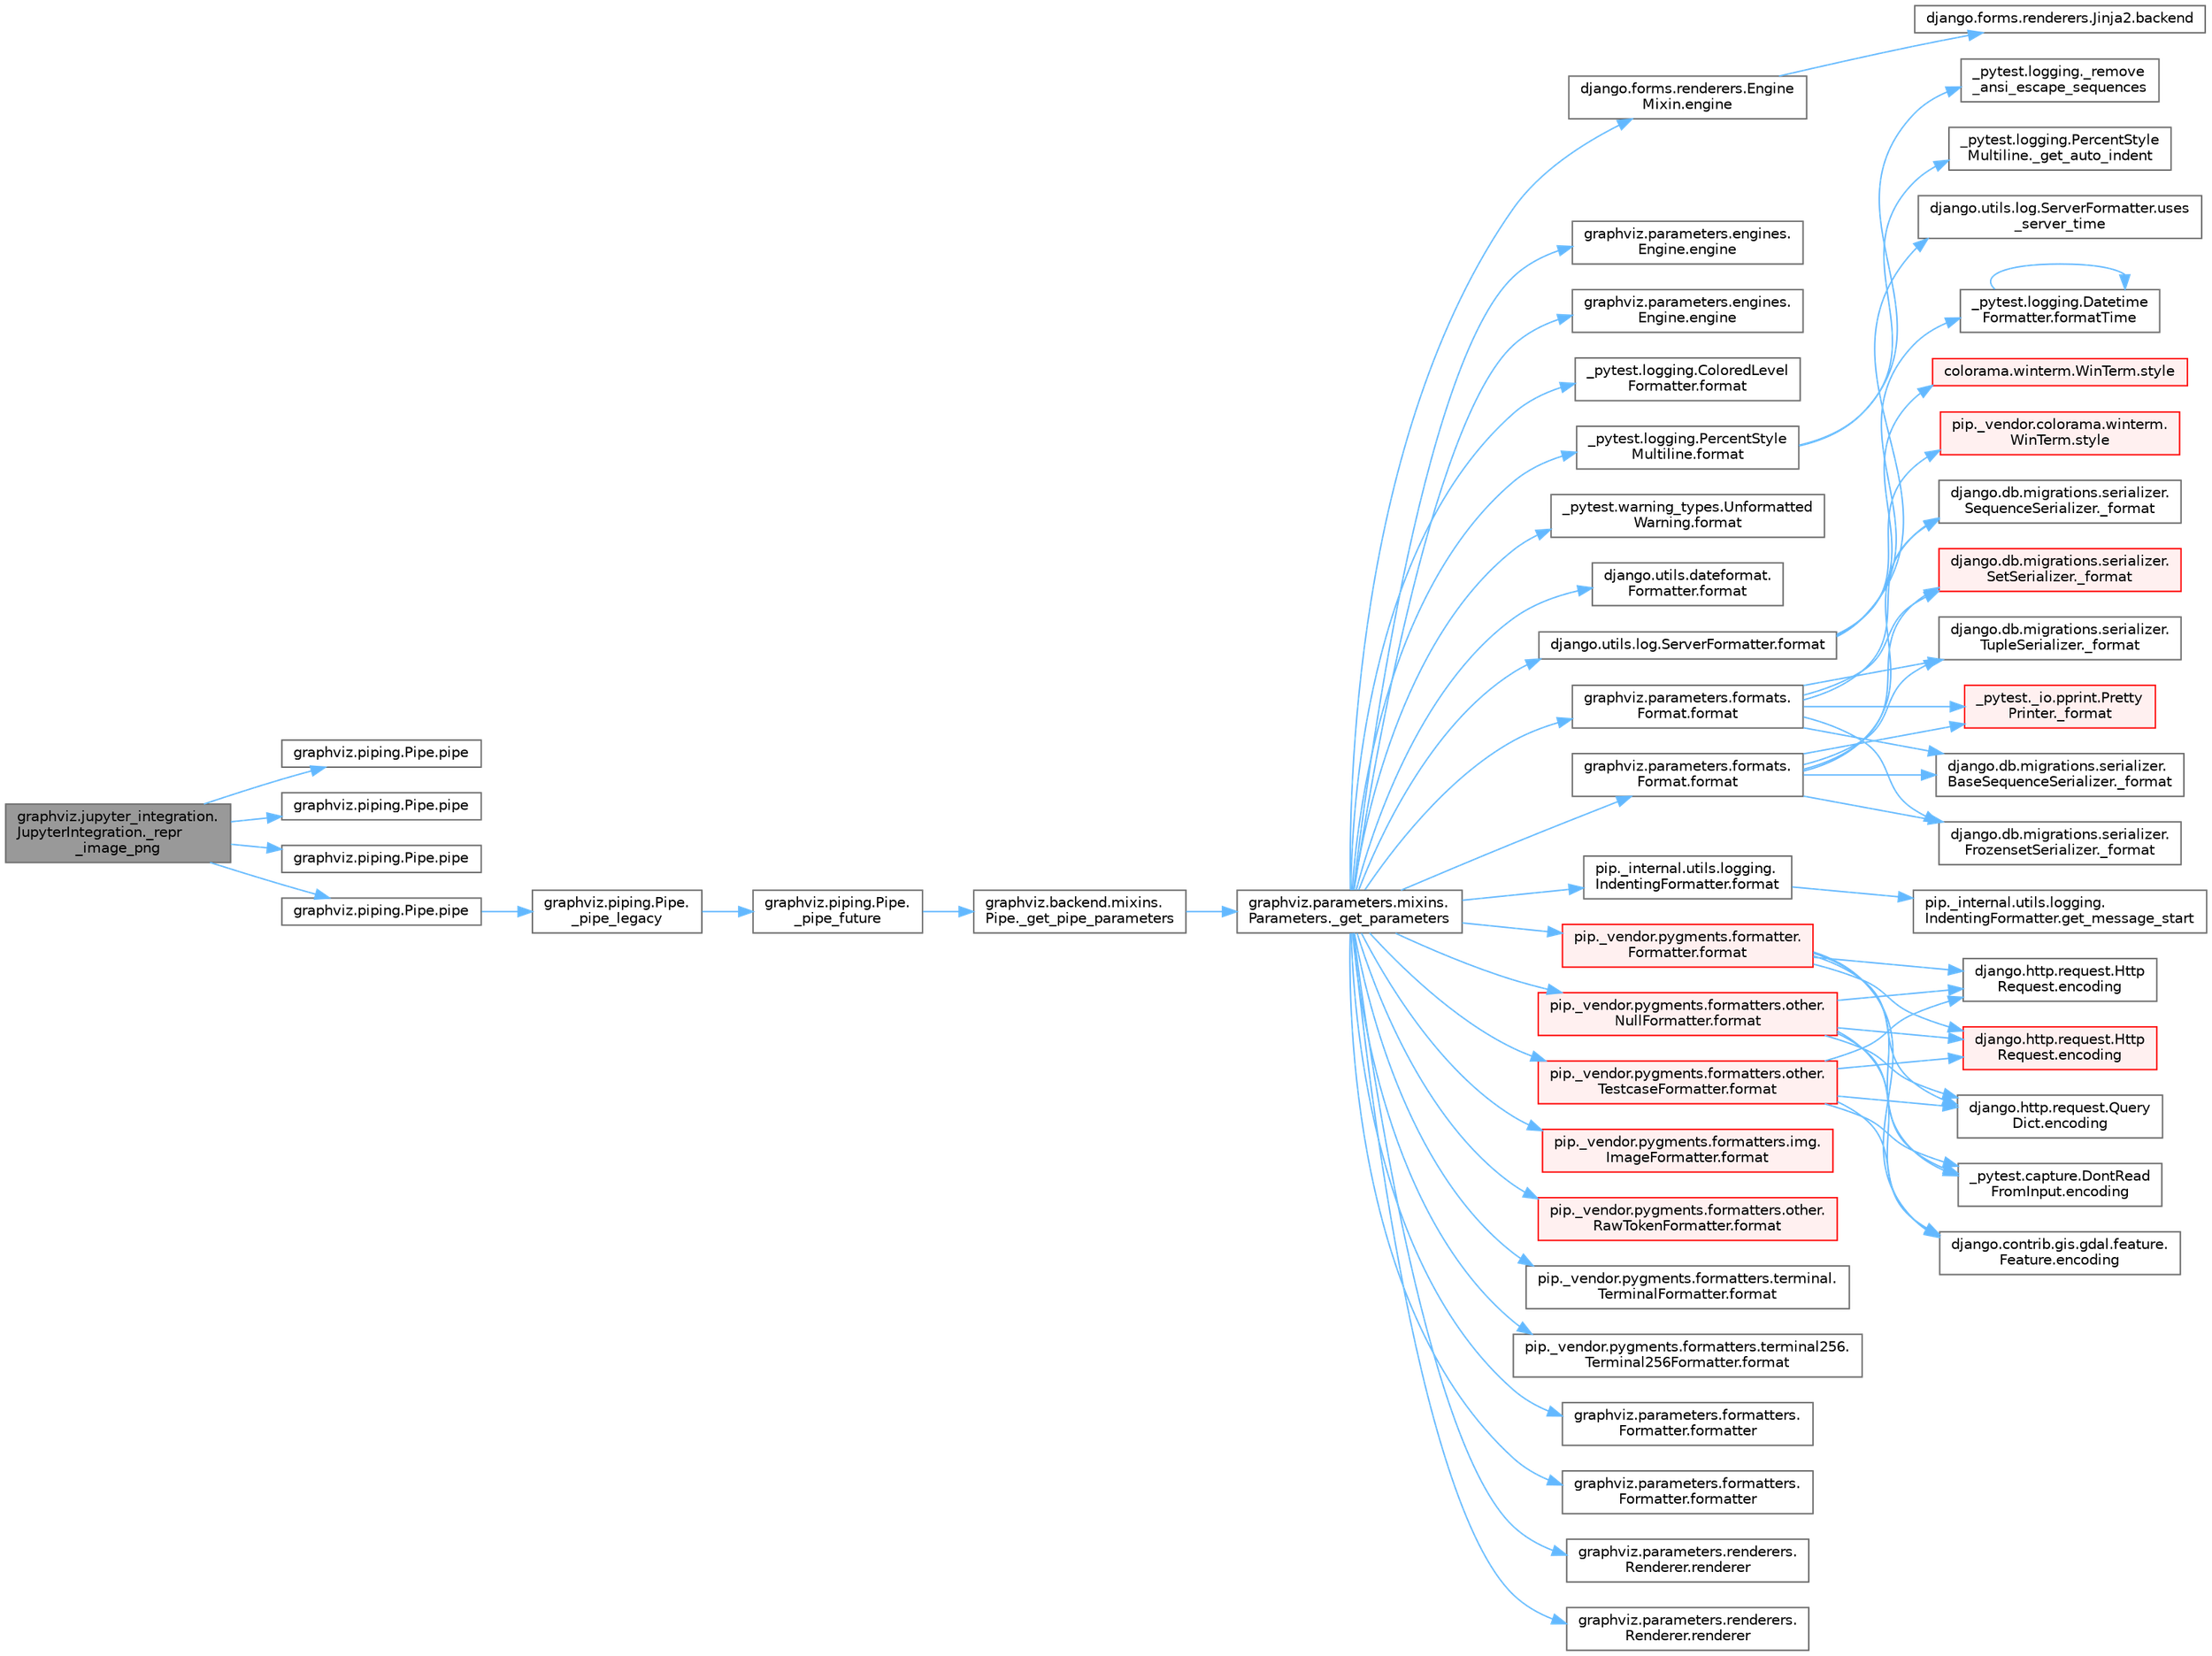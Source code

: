 digraph "graphviz.jupyter_integration.JupyterIntegration._repr_image_png"
{
 // LATEX_PDF_SIZE
  bgcolor="transparent";
  edge [fontname=Helvetica,fontsize=10,labelfontname=Helvetica,labelfontsize=10];
  node [fontname=Helvetica,fontsize=10,shape=box,height=0.2,width=0.4];
  rankdir="LR";
  Node1 [id="Node000001",label="graphviz.jupyter_integration.\lJupyterIntegration._repr\l_image_png",height=0.2,width=0.4,color="gray40", fillcolor="grey60", style="filled", fontcolor="black",tooltip=" "];
  Node1 -> Node2 [id="edge1_Node000001_Node000002",color="steelblue1",style="solid",tooltip=" "];
  Node2 [id="Node000002",label="graphviz.piping.Pipe.pipe",height=0.2,width=0.4,color="grey40", fillcolor="white", style="filled",URL="$classgraphviz_1_1piping_1_1_pipe.html#adca3b7caf6194a8001a7d59fca3d8dc4",tooltip=" "];
  Node1 -> Node3 [id="edge2_Node000001_Node000003",color="steelblue1",style="solid",tooltip=" "];
  Node3 [id="Node000003",label="graphviz.piping.Pipe.pipe",height=0.2,width=0.4,color="grey40", fillcolor="white", style="filled",URL="$classgraphviz_1_1piping_1_1_pipe.html#a102c9c81a58f27418eb3a6d222932b90",tooltip=" "];
  Node1 -> Node4 [id="edge3_Node000001_Node000004",color="steelblue1",style="solid",tooltip=" "];
  Node4 [id="Node000004",label="graphviz.piping.Pipe.pipe",height=0.2,width=0.4,color="grey40", fillcolor="white", style="filled",URL="$classgraphviz_1_1piping_1_1_pipe.html#a0ce39d50e2037b5a498d9dfb1e605cb6",tooltip=" "];
  Node1 -> Node5 [id="edge4_Node000001_Node000005",color="steelblue1",style="solid",tooltip=" "];
  Node5 [id="Node000005",label="graphviz.piping.Pipe.pipe",height=0.2,width=0.4,color="grey40", fillcolor="white", style="filled",URL="$classgraphviz_1_1piping_1_1_pipe.html#ad98e895b06a856a0b5aa0f6be556ddf2",tooltip=" "];
  Node5 -> Node6 [id="edge5_Node000005_Node000006",color="steelblue1",style="solid",tooltip=" "];
  Node6 [id="Node000006",label="graphviz.piping.Pipe.\l_pipe_legacy",height=0.2,width=0.4,color="grey40", fillcolor="white", style="filled",URL="$classgraphviz_1_1piping_1_1_pipe.html#a6632f0bdcb84b91daead31b26b79b528",tooltip=" "];
  Node6 -> Node7 [id="edge6_Node000006_Node000007",color="steelblue1",style="solid",tooltip=" "];
  Node7 [id="Node000007",label="graphviz.piping.Pipe.\l_pipe_future",height=0.2,width=0.4,color="grey40", fillcolor="white", style="filled",URL="$classgraphviz_1_1piping_1_1_pipe.html#af8e945601764f6c1340dc13ff7606aab",tooltip=" "];
  Node7 -> Node8 [id="edge7_Node000007_Node000008",color="steelblue1",style="solid",tooltip=" "];
  Node8 [id="Node000008",label="graphviz.backend.mixins.\lPipe._get_pipe_parameters",height=0.2,width=0.4,color="grey40", fillcolor="white", style="filled",URL="$classgraphviz_1_1backend_1_1mixins_1_1_pipe.html#a71c9b0c3410eae1975141f6c7774a1a0",tooltip=" "];
  Node8 -> Node9 [id="edge8_Node000008_Node000009",color="steelblue1",style="solid",tooltip=" "];
  Node9 [id="Node000009",label="graphviz.parameters.mixins.\lParameters._get_parameters",height=0.2,width=0.4,color="grey40", fillcolor="white", style="filled",URL="$classgraphviz_1_1parameters_1_1mixins_1_1_parameters.html#afbdb3248258e4e956d5a7a5f70e60b27",tooltip=" "];
  Node9 -> Node10 [id="edge9_Node000009_Node000010",color="steelblue1",style="solid",tooltip=" "];
  Node10 [id="Node000010",label="django.forms.renderers.Engine\lMixin.engine",height=0.2,width=0.4,color="grey40", fillcolor="white", style="filled",URL="$classdjango_1_1forms_1_1renderers_1_1_engine_mixin.html#ae8e594b4aabbf948f094183c35a2cd5e",tooltip=" "];
  Node10 -> Node11 [id="edge10_Node000010_Node000011",color="steelblue1",style="solid",tooltip=" "];
  Node11 [id="Node000011",label="django.forms.renderers.Jinja2.backend",height=0.2,width=0.4,color="grey40", fillcolor="white", style="filled",URL="$classdjango_1_1forms_1_1renderers_1_1_jinja2.html#a0c37c83480412361b8e39e6472378cc6",tooltip=" "];
  Node9 -> Node12 [id="edge11_Node000009_Node000012",color="steelblue1",style="solid",tooltip=" "];
  Node12 [id="Node000012",label="graphviz.parameters.engines.\lEngine.engine",height=0.2,width=0.4,color="grey40", fillcolor="white", style="filled",URL="$classgraphviz_1_1parameters_1_1engines_1_1_engine.html#a21cf5a0fc51ba11ed3b4d073f5dd58f0",tooltip=" "];
  Node9 -> Node13 [id="edge12_Node000009_Node000013",color="steelblue1",style="solid",tooltip=" "];
  Node13 [id="Node000013",label="graphviz.parameters.engines.\lEngine.engine",height=0.2,width=0.4,color="grey40", fillcolor="white", style="filled",URL="$classgraphviz_1_1parameters_1_1engines_1_1_engine.html#a6861e814f548a4e6318cb49a8d628ae7",tooltip=" "];
  Node9 -> Node14 [id="edge13_Node000009_Node000014",color="steelblue1",style="solid",tooltip=" "];
  Node14 [id="Node000014",label="_pytest.logging.ColoredLevel\lFormatter.format",height=0.2,width=0.4,color="grey40", fillcolor="white", style="filled",URL="$class__pytest_1_1logging_1_1_colored_level_formatter.html#a3154efa53ed22195e45e0ff6baa854ee",tooltip=" "];
  Node9 -> Node15 [id="edge14_Node000009_Node000015",color="steelblue1",style="solid",tooltip=" "];
  Node15 [id="Node000015",label="_pytest.logging.PercentStyle\lMultiline.format",height=0.2,width=0.4,color="grey40", fillcolor="white", style="filled",URL="$class__pytest_1_1logging_1_1_percent_style_multiline.html#abb14f6a8681d6c6d1d77ac62d0dec148",tooltip=" "];
  Node15 -> Node16 [id="edge15_Node000015_Node000016",color="steelblue1",style="solid",tooltip=" "];
  Node16 [id="Node000016",label="_pytest.logging.PercentStyle\lMultiline._get_auto_indent",height=0.2,width=0.4,color="grey40", fillcolor="white", style="filled",URL="$class__pytest_1_1logging_1_1_percent_style_multiline.html#a437c59852a584fdbc86afd4881ba652c",tooltip=" "];
  Node15 -> Node17 [id="edge16_Node000015_Node000017",color="steelblue1",style="solid",tooltip=" "];
  Node17 [id="Node000017",label="_pytest.logging._remove\l_ansi_escape_sequences",height=0.2,width=0.4,color="grey40", fillcolor="white", style="filled",URL="$namespace__pytest_1_1logging.html#a1d62e543c7b5c0623fc03bac50195964",tooltip=" "];
  Node9 -> Node18 [id="edge17_Node000009_Node000018",color="steelblue1",style="solid",tooltip=" "];
  Node18 [id="Node000018",label="_pytest.warning_types.Unformatted\lWarning.format",height=0.2,width=0.4,color="grey40", fillcolor="white", style="filled",URL="$class__pytest_1_1warning__types_1_1_unformatted_warning.html#a458dc97de342e3ba4dbc8059a6f230a4",tooltip=" "];
  Node9 -> Node19 [id="edge18_Node000009_Node000019",color="steelblue1",style="solid",tooltip=" "];
  Node19 [id="Node000019",label="django.utils.dateformat.\lFormatter.format",height=0.2,width=0.4,color="grey40", fillcolor="white", style="filled",URL="$classdjango_1_1utils_1_1dateformat_1_1_formatter.html#a3dce29baf6a69f68ce83ce1122904e5a",tooltip=" "];
  Node9 -> Node20 [id="edge19_Node000009_Node000020",color="steelblue1",style="solid",tooltip=" "];
  Node20 [id="Node000020",label="django.utils.log.ServerFormatter.format",height=0.2,width=0.4,color="grey40", fillcolor="white", style="filled",URL="$classdjango_1_1utils_1_1log_1_1_server_formatter.html#a0d8ef7ec5e5f76b1da8d16759ccdc5a3",tooltip=" "];
  Node20 -> Node21 [id="edge20_Node000020_Node000021",color="steelblue1",style="solid",tooltip=" "];
  Node21 [id="Node000021",label="_pytest.logging.Datetime\lFormatter.formatTime",height=0.2,width=0.4,color="grey40", fillcolor="white", style="filled",URL="$class__pytest_1_1logging_1_1_datetime_formatter.html#ad1340677e5c8e80b6e826d0e0c2097c5",tooltip=" "];
  Node21 -> Node21 [id="edge21_Node000021_Node000021",color="steelblue1",style="solid",tooltip=" "];
  Node20 -> Node22 [id="edge22_Node000020_Node000022",color="steelblue1",style="solid",tooltip=" "];
  Node22 [id="Node000022",label="colorama.winterm.WinTerm.style",height=0.2,width=0.4,color="red", fillcolor="#FFF0F0", style="filled",URL="$classcolorama_1_1winterm_1_1_win_term.html#a506343ed97737721f4046d5e741a8b2c",tooltip=" "];
  Node20 -> Node27 [id="edge23_Node000020_Node000027",color="steelblue1",style="solid",tooltip=" "];
  Node27 [id="Node000027",label="pip._vendor.colorama.winterm.\lWinTerm.style",height=0.2,width=0.4,color="red", fillcolor="#FFF0F0", style="filled",URL="$classpip_1_1__vendor_1_1colorama_1_1winterm_1_1_win_term.html#a942dc25f8c2ec982d2ff799ec02ec593",tooltip=" "];
  Node20 -> Node28 [id="edge24_Node000020_Node000028",color="steelblue1",style="solid",tooltip=" "];
  Node28 [id="Node000028",label="django.utils.log.ServerFormatter.uses\l_server_time",height=0.2,width=0.4,color="grey40", fillcolor="white", style="filled",URL="$classdjango_1_1utils_1_1log_1_1_server_formatter.html#a6e2d294b3922a43ffa055307e71defe4",tooltip=" "];
  Node9 -> Node29 [id="edge25_Node000009_Node000029",color="steelblue1",style="solid",tooltip=" "];
  Node29 [id="Node000029",label="graphviz.parameters.formats.\lFormat.format",height=0.2,width=0.4,color="grey40", fillcolor="white", style="filled",URL="$classgraphviz_1_1parameters_1_1formats_1_1_format.html#ab14cf581c3f1dfbcb2cd5aca85cdfe6d",tooltip=" "];
  Node29 -> Node30 [id="edge26_Node000029_Node000030",color="steelblue1",style="solid",tooltip=" "];
  Node30 [id="Node000030",label="_pytest._io.pprint.Pretty\lPrinter._format",height=0.2,width=0.4,color="red", fillcolor="#FFF0F0", style="filled",URL="$class__pytest_1_1__io_1_1pprint_1_1_pretty_printer.html#a355f3e8e9d415a6e10dc2b4bca5ce2cf",tooltip=" "];
  Node29 -> Node33 [id="edge27_Node000029_Node000033",color="steelblue1",style="solid",tooltip=" "];
  Node33 [id="Node000033",label="django.db.migrations.serializer.\lBaseSequenceSerializer._format",height=0.2,width=0.4,color="grey40", fillcolor="white", style="filled",URL="$classdjango_1_1db_1_1migrations_1_1serializer_1_1_base_sequence_serializer.html#abb9b3b91fdaeadae121f734931d29c54",tooltip=" "];
  Node29 -> Node34 [id="edge28_Node000029_Node000034",color="steelblue1",style="solid",tooltip=" "];
  Node34 [id="Node000034",label="django.db.migrations.serializer.\lFrozensetSerializer._format",height=0.2,width=0.4,color="grey40", fillcolor="white", style="filled",URL="$classdjango_1_1db_1_1migrations_1_1serializer_1_1_frozenset_serializer.html#ad4277517a475df5fe6ad5664b8ee8b6d",tooltip=" "];
  Node29 -> Node35 [id="edge29_Node000029_Node000035",color="steelblue1",style="solid",tooltip=" "];
  Node35 [id="Node000035",label="django.db.migrations.serializer.\lSequenceSerializer._format",height=0.2,width=0.4,color="grey40", fillcolor="white", style="filled",URL="$classdjango_1_1db_1_1migrations_1_1serializer_1_1_sequence_serializer.html#a5c74914573e3d7b5c2618f095f8d6bfb",tooltip=" "];
  Node29 -> Node36 [id="edge30_Node000029_Node000036",color="steelblue1",style="solid",tooltip=" "];
  Node36 [id="Node000036",label="django.db.migrations.serializer.\lSetSerializer._format",height=0.2,width=0.4,color="red", fillcolor="#FFF0F0", style="filled",URL="$classdjango_1_1db_1_1migrations_1_1serializer_1_1_set_serializer.html#a1d6076a3f50e13eb091ca873f4e98a04",tooltip=" "];
  Node29 -> Node3551 [id="edge31_Node000029_Node003551",color="steelblue1",style="solid",tooltip=" "];
  Node3551 [id="Node003551",label="django.db.migrations.serializer.\lTupleSerializer._format",height=0.2,width=0.4,color="grey40", fillcolor="white", style="filled",URL="$classdjango_1_1db_1_1migrations_1_1serializer_1_1_tuple_serializer.html#adedc291614a14f5399c01a6026eed276",tooltip=" "];
  Node9 -> Node4392 [id="edge32_Node000009_Node004392",color="steelblue1",style="solid",tooltip=" "];
  Node4392 [id="Node004392",label="graphviz.parameters.formats.\lFormat.format",height=0.2,width=0.4,color="grey40", fillcolor="white", style="filled",URL="$classgraphviz_1_1parameters_1_1formats_1_1_format.html#a3299ef91ebe171a2c6cf17e40e56fe20",tooltip=" "];
  Node4392 -> Node30 [id="edge33_Node004392_Node000030",color="steelblue1",style="solid",tooltip=" "];
  Node4392 -> Node33 [id="edge34_Node004392_Node000033",color="steelblue1",style="solid",tooltip=" "];
  Node4392 -> Node34 [id="edge35_Node004392_Node000034",color="steelblue1",style="solid",tooltip=" "];
  Node4392 -> Node35 [id="edge36_Node004392_Node000035",color="steelblue1",style="solid",tooltip=" "];
  Node4392 -> Node36 [id="edge37_Node004392_Node000036",color="steelblue1",style="solid",tooltip=" "];
  Node4392 -> Node3551 [id="edge38_Node004392_Node003551",color="steelblue1",style="solid",tooltip=" "];
  Node9 -> Node4393 [id="edge39_Node000009_Node004393",color="steelblue1",style="solid",tooltip=" "];
  Node4393 [id="Node004393",label="pip._internal.utils.logging.\lIndentingFormatter.format",height=0.2,width=0.4,color="grey40", fillcolor="white", style="filled",URL="$classpip_1_1__internal_1_1utils_1_1logging_1_1_indenting_formatter.html#a940113926ebf6558a27f2f54905d8d4c",tooltip=" "];
  Node4393 -> Node4394 [id="edge40_Node004393_Node004394",color="steelblue1",style="solid",tooltip=" "];
  Node4394 [id="Node004394",label="pip._internal.utils.logging.\lIndentingFormatter.get_message_start",height=0.2,width=0.4,color="grey40", fillcolor="white", style="filled",URL="$classpip_1_1__internal_1_1utils_1_1logging_1_1_indenting_formatter.html#af4e804c5ebf6fdd402d5df0e107fa43c",tooltip=" "];
  Node9 -> Node4395 [id="edge41_Node000009_Node004395",color="steelblue1",style="solid",tooltip=" "];
  Node4395 [id="Node004395",label="pip._vendor.pygments.formatter.\lFormatter.format",height=0.2,width=0.4,color="red", fillcolor="#FFF0F0", style="filled",URL="$classpip_1_1__vendor_1_1pygments_1_1formatter_1_1_formatter.html#a11054ddaa650b704c79f1ea0500b1e1e",tooltip=" "];
  Node4395 -> Node425 [id="edge42_Node004395_Node000425",color="steelblue1",style="solid",tooltip=" "];
  Node425 [id="Node000425",label="_pytest.capture.DontRead\lFromInput.encoding",height=0.2,width=0.4,color="grey40", fillcolor="white", style="filled",URL="$class__pytest_1_1capture_1_1_dont_read_from_input.html#a40a0e1b26db1f2cf579f1ab5d3903097",tooltip=" "];
  Node4395 -> Node426 [id="edge43_Node004395_Node000426",color="steelblue1",style="solid",tooltip=" "];
  Node426 [id="Node000426",label="django.contrib.gis.gdal.feature.\lFeature.encoding",height=0.2,width=0.4,color="grey40", fillcolor="white", style="filled",URL="$classdjango_1_1contrib_1_1gis_1_1gdal_1_1feature_1_1_feature.html#a61ef7866406f46787c45d0040e4f2588",tooltip=" "];
  Node4395 -> Node427 [id="edge44_Node004395_Node000427",color="steelblue1",style="solid",tooltip=" "];
  Node427 [id="Node000427",label="django.http.request.Http\lRequest.encoding",height=0.2,width=0.4,color="grey40", fillcolor="white", style="filled",URL="$classdjango_1_1http_1_1request_1_1_http_request.html#affc440df209dd1fb33d63b8fce39f3b2",tooltip=" "];
  Node4395 -> Node428 [id="edge45_Node004395_Node000428",color="steelblue1",style="solid",tooltip=" "];
  Node428 [id="Node000428",label="django.http.request.Http\lRequest.encoding",height=0.2,width=0.4,color="red", fillcolor="#FFF0F0", style="filled",URL="$classdjango_1_1http_1_1request_1_1_http_request.html#a09c32945992a963608d955c2618ead79",tooltip=" "];
  Node4395 -> Node432 [id="edge46_Node004395_Node000432",color="steelblue1",style="solid",tooltip=" "];
  Node432 [id="Node000432",label="django.http.request.Query\lDict.encoding",height=0.2,width=0.4,color="grey40", fillcolor="white", style="filled",URL="$classdjango_1_1http_1_1request_1_1_query_dict.html#ae1a9e4aa8ebe4d1dd0aa02e9388b0acd",tooltip=" "];
  Node9 -> Node4509 [id="edge47_Node000009_Node004509",color="steelblue1",style="solid",tooltip=" "];
  Node4509 [id="Node004509",label="pip._vendor.pygments.formatters.img.\lImageFormatter.format",height=0.2,width=0.4,color="red", fillcolor="#FFF0F0", style="filled",URL="$classpip_1_1__vendor_1_1pygments_1_1formatters_1_1img_1_1_image_formatter.html#a169e809cf47aba6b13231d4807e43717",tooltip=" "];
  Node9 -> Node4524 [id="edge48_Node000009_Node004524",color="steelblue1",style="solid",tooltip=" "];
  Node4524 [id="Node004524",label="pip._vendor.pygments.formatters.other.\lNullFormatter.format",height=0.2,width=0.4,color="red", fillcolor="#FFF0F0", style="filled",URL="$classpip_1_1__vendor_1_1pygments_1_1formatters_1_1other_1_1_null_formatter.html#af80b2d23b52b5000c07970e5468b5515",tooltip=" "];
  Node4524 -> Node425 [id="edge49_Node004524_Node000425",color="steelblue1",style="solid",tooltip=" "];
  Node4524 -> Node426 [id="edge50_Node004524_Node000426",color="steelblue1",style="solid",tooltip=" "];
  Node4524 -> Node427 [id="edge51_Node004524_Node000427",color="steelblue1",style="solid",tooltip=" "];
  Node4524 -> Node428 [id="edge52_Node004524_Node000428",color="steelblue1",style="solid",tooltip=" "];
  Node4524 -> Node432 [id="edge53_Node004524_Node000432",color="steelblue1",style="solid",tooltip=" "];
  Node9 -> Node4525 [id="edge54_Node000009_Node004525",color="steelblue1",style="solid",tooltip=" "];
  Node4525 [id="Node004525",label="pip._vendor.pygments.formatters.other.\lRawTokenFormatter.format",height=0.2,width=0.4,color="red", fillcolor="#FFF0F0", style="filled",URL="$classpip_1_1__vendor_1_1pygments_1_1formatters_1_1other_1_1_raw_token_formatter.html#a98cd5202321be47ee2fcb31038a40c38",tooltip=" "];
  Node9 -> Node4530 [id="edge55_Node000009_Node004530",color="steelblue1",style="solid",tooltip=" "];
  Node4530 [id="Node004530",label="pip._vendor.pygments.formatters.other.\lTestcaseFormatter.format",height=0.2,width=0.4,color="red", fillcolor="#FFF0F0", style="filled",URL="$classpip_1_1__vendor_1_1pygments_1_1formatters_1_1other_1_1_testcase_formatter.html#a430164407c4caeafdafa4bb7b9645082",tooltip=" "];
  Node4530 -> Node425 [id="edge56_Node004530_Node000425",color="steelblue1",style="solid",tooltip=" "];
  Node4530 -> Node426 [id="edge57_Node004530_Node000426",color="steelblue1",style="solid",tooltip=" "];
  Node4530 -> Node427 [id="edge58_Node004530_Node000427",color="steelblue1",style="solid",tooltip=" "];
  Node4530 -> Node428 [id="edge59_Node004530_Node000428",color="steelblue1",style="solid",tooltip=" "];
  Node4530 -> Node432 [id="edge60_Node004530_Node000432",color="steelblue1",style="solid",tooltip=" "];
  Node9 -> Node4531 [id="edge61_Node000009_Node004531",color="steelblue1",style="solid",tooltip=" "];
  Node4531 [id="Node004531",label="pip._vendor.pygments.formatters.terminal.\lTerminalFormatter.format",height=0.2,width=0.4,color="grey40", fillcolor="white", style="filled",URL="$classpip_1_1__vendor_1_1pygments_1_1formatters_1_1terminal_1_1_terminal_formatter.html#ae9abcdc470c824c9033f866f80874be3",tooltip=" "];
  Node9 -> Node4532 [id="edge62_Node000009_Node004532",color="steelblue1",style="solid",tooltip=" "];
  Node4532 [id="Node004532",label="pip._vendor.pygments.formatters.terminal256.\lTerminal256Formatter.format",height=0.2,width=0.4,color="grey40", fillcolor="white", style="filled",URL="$classpip_1_1__vendor_1_1pygments_1_1formatters_1_1terminal256_1_1_terminal256_formatter.html#ae00b96c07fd7c57a7e6db54665af2d5f",tooltip=" "];
  Node9 -> Node3558 [id="edge63_Node000009_Node003558",color="steelblue1",style="solid",tooltip=" "];
  Node3558 [id="Node003558",label="graphviz.parameters.formatters.\lFormatter.formatter",height=0.2,width=0.4,color="grey40", fillcolor="white", style="filled",URL="$classgraphviz_1_1parameters_1_1formatters_1_1_formatter.html#ab2b6674764655805c1983e59f230d5ec",tooltip=" "];
  Node9 -> Node3559 [id="edge64_Node000009_Node003559",color="steelblue1",style="solid",tooltip=" "];
  Node3559 [id="Node003559",label="graphviz.parameters.formatters.\lFormatter.formatter",height=0.2,width=0.4,color="grey40", fillcolor="white", style="filled",URL="$classgraphviz_1_1parameters_1_1formatters_1_1_formatter.html#abe910bf469845b6f2f7b77be8da46bf0",tooltip=" "];
  Node9 -> Node1281 [id="edge65_Node000009_Node001281",color="steelblue1",style="solid",tooltip=" "];
  Node1281 [id="Node001281",label="graphviz.parameters.renderers.\lRenderer.renderer",height=0.2,width=0.4,color="grey40", fillcolor="white", style="filled",URL="$classgraphviz_1_1parameters_1_1renderers_1_1_renderer.html#ab647ac81ea9a587e2231805e7b215e4e",tooltip=" "];
  Node9 -> Node1282 [id="edge66_Node000009_Node001282",color="steelblue1",style="solid",tooltip=" "];
  Node1282 [id="Node001282",label="graphviz.parameters.renderers.\lRenderer.renderer",height=0.2,width=0.4,color="grey40", fillcolor="white", style="filled",URL="$classgraphviz_1_1parameters_1_1renderers_1_1_renderer.html#a315fd281bf35cbff9713265b12b06e09",tooltip=" "];
}
